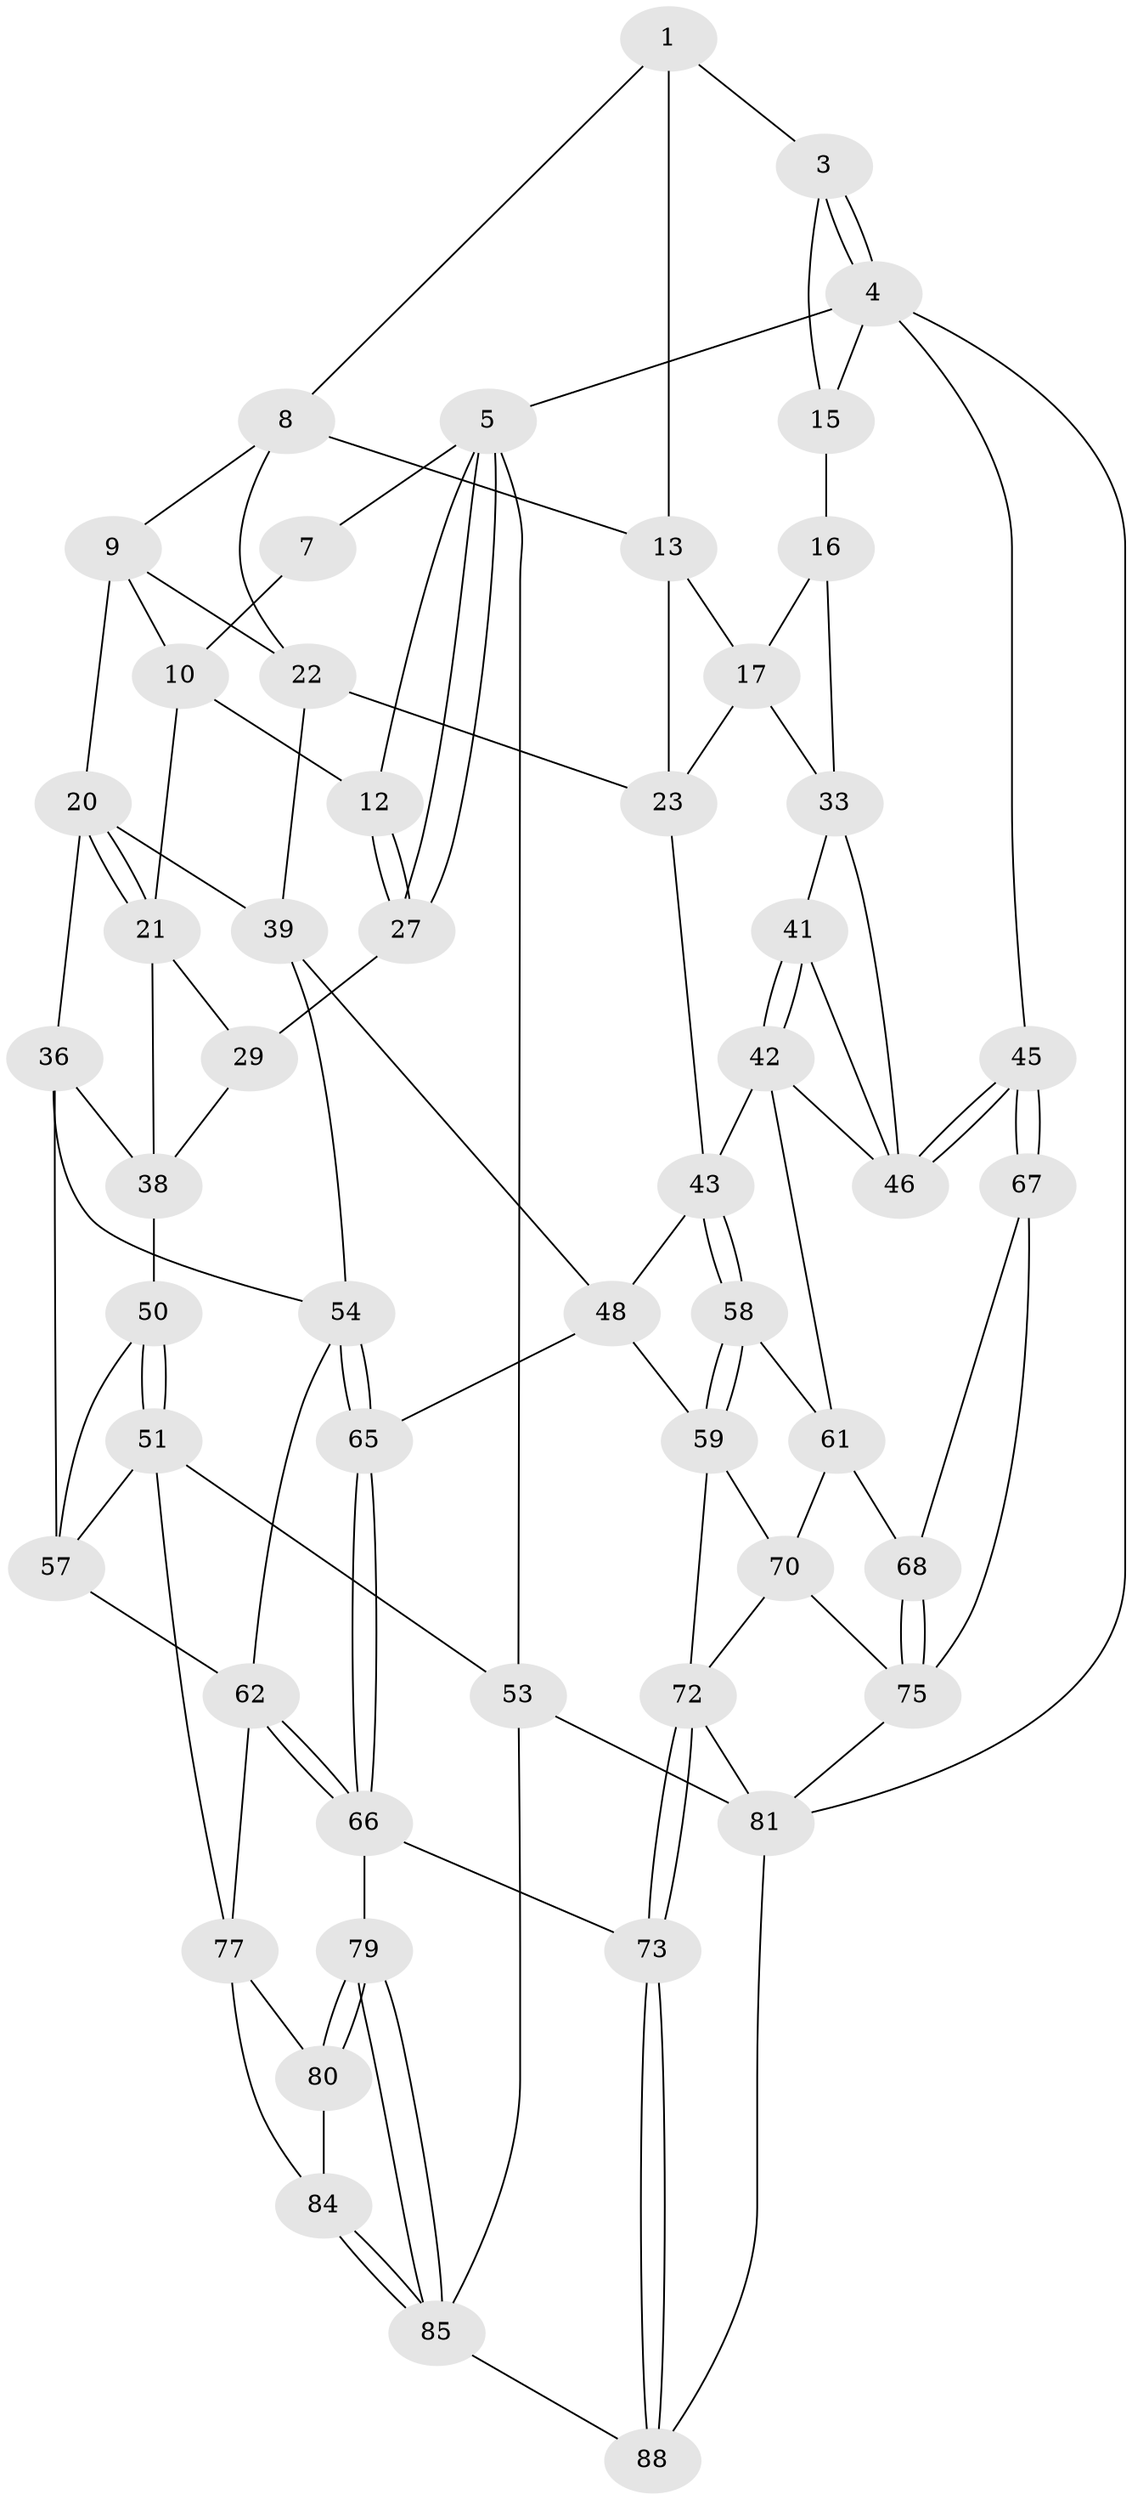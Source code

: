 // Generated by graph-tools (version 1.1) at 2025/24/03/03/25 07:24:34]
// undirected, 53 vertices, 116 edges
graph export_dot {
graph [start="1"]
  node [color=gray90,style=filled];
  1 [pos="+0.40423495986446667+0",super="+2"];
  3 [pos="+0.7517064325194548+0"];
  4 [pos="+1+0",super="+26"];
  5 [pos="+0+0",super="+6"];
  7 [pos="+0.18416781202402616+0"];
  8 [pos="+0.347213138807385+0.07119995133196119",super="+14"];
  9 [pos="+0.32197918281970195+0.09691733511727757",super="+19"];
  10 [pos="+0.2016947264223082+0",super="+11"];
  12 [pos="+0.12905522819652449+0.1333129819141668"];
  13 [pos="+0.6169649249423067+0",super="+18"];
  15 [pos="+0.8309272953121892+0.09827392558655597",super="+25"];
  16 [pos="+0.809622877008399+0.2401142435868301",super="+32"];
  17 [pos="+0.7335285192065739+0.23882440447904904",super="+30"];
  20 [pos="+0.23396201197710606+0.21642012553404588",super="+35"];
  21 [pos="+0.1902400917844908+0.19401859747133565",super="+28"];
  22 [pos="+0.42955704591486177+0.2630478738433882",super="+24"];
  23 [pos="+0.5413934655884224+0.2985104859683893",super="+31"];
  27 [pos="+0+0.11373946974670354"];
  29 [pos="+0+0.12384258758985361"];
  33 [pos="+0.8460733390327918+0.361574572455828",super="+34"];
  36 [pos="+0.1611506015634845+0.4711925083095627",super="+37"];
  38 [pos="+0.03208858861510053+0.32222221096586495",super="+40"];
  39 [pos="+0.3987627794882997+0.42440255827245593",super="+49"];
  41 [pos="+0.7084342532981056+0.40564900933779585"];
  42 [pos="+0.6284421131472094+0.4967882709149886",super="+56"];
  43 [pos="+0.6126060019874616+0.4927467457924939",super="+44"];
  45 [pos="+1+0.5975452573589867"];
  46 [pos="+0.8836712954851806+0.5228050773287598",super="+47"];
  48 [pos="+0.4376650923590736+0.5170734313660498",super="+60"];
  50 [pos="+0+0.46670320321229464"];
  51 [pos="+0+0.7338233045441392",super="+52"];
  53 [pos="+0+1"];
  54 [pos="+0.22888082111749547+0.5273795903686224",super="+55"];
  57 [pos="+0.08521361048615962+0.4916028219806361",super="+64"];
  58 [pos="+0.5659213313911315+0.6267813737122472"];
  59 [pos="+0.48712763318740154+0.7133876296583844",super="+71"];
  61 [pos="+0.7361410645538583+0.644529890148271",super="+69"];
  62 [pos="+0.16018698621172073+0.6725031870289429",super="+63"];
  65 [pos="+0.3338144862525855+0.6747697033217229"];
  66 [pos="+0.26210365338493324+0.7427238499517083",super="+74"];
  67 [pos="+1+0.6791416596600433"];
  68 [pos="+0.8019347948076375+0.7575180721013589"];
  70 [pos="+0.6846899612462694+0.7153243058204173",super="+76"];
  72 [pos="+0.504616775248012+0.7871570755102876",super="+83"];
  73 [pos="+0.4077194778527781+0.9006860024182894"];
  75 [pos="+0.8021274452755746+0.8765969986096733",super="+82"];
  77 [pos="+0.0938426559588147+0.7760633138974219",super="+78"];
  79 [pos="+0.2017239972261674+0.8730399991339592"];
  80 [pos="+0.16444365379472659+0.8540858961374254"];
  81 [pos="+1+1",super="+86"];
  84 [pos="+0+0.8915651638181594"];
  85 [pos="+0.17387651593711095+0.9771451178132639",super="+87"];
  88 [pos="+0.44770203591130425+1"];
  1 -- 8;
  1 -- 3;
  1 -- 13;
  3 -- 4;
  3 -- 4;
  3 -- 15;
  4 -- 5;
  4 -- 81;
  4 -- 45;
  4 -- 15;
  5 -- 27;
  5 -- 27;
  5 -- 53;
  5 -- 12;
  5 -- 7;
  7 -- 10;
  8 -- 9;
  8 -- 13;
  8 -- 22;
  9 -- 10;
  9 -- 20;
  9 -- 22;
  10 -- 12;
  10 -- 21;
  12 -- 27;
  12 -- 27;
  13 -- 17;
  13 -- 23;
  15 -- 16 [weight=2];
  16 -- 17;
  16 -- 33;
  17 -- 33;
  17 -- 23;
  20 -- 21;
  20 -- 21;
  20 -- 36;
  20 -- 39;
  21 -- 29;
  21 -- 38;
  22 -- 39;
  22 -- 23;
  23 -- 43;
  27 -- 29;
  29 -- 38;
  33 -- 46;
  33 -- 41;
  36 -- 54;
  36 -- 57;
  36 -- 38;
  38 -- 50;
  39 -- 48;
  39 -- 54;
  41 -- 42;
  41 -- 42;
  41 -- 46;
  42 -- 43;
  42 -- 61;
  42 -- 46;
  43 -- 58;
  43 -- 58;
  43 -- 48;
  45 -- 46;
  45 -- 46;
  45 -- 67;
  45 -- 67;
  48 -- 65;
  48 -- 59;
  50 -- 51;
  50 -- 51;
  50 -- 57;
  51 -- 53;
  51 -- 57;
  51 -- 77;
  53 -- 81;
  53 -- 85;
  54 -- 65;
  54 -- 65;
  54 -- 62;
  57 -- 62;
  58 -- 59;
  58 -- 59;
  58 -- 61;
  59 -- 72;
  59 -- 70;
  61 -- 68;
  61 -- 70;
  62 -- 66;
  62 -- 66;
  62 -- 77;
  65 -- 66;
  65 -- 66;
  66 -- 73;
  66 -- 79;
  67 -- 68;
  67 -- 75;
  68 -- 75;
  68 -- 75;
  70 -- 72;
  70 -- 75;
  72 -- 73;
  72 -- 73;
  72 -- 81;
  73 -- 88;
  73 -- 88;
  75 -- 81;
  77 -- 80;
  77 -- 84;
  79 -- 80;
  79 -- 80;
  79 -- 85;
  79 -- 85;
  80 -- 84;
  81 -- 88;
  84 -- 85;
  84 -- 85;
  85 -- 88;
}

